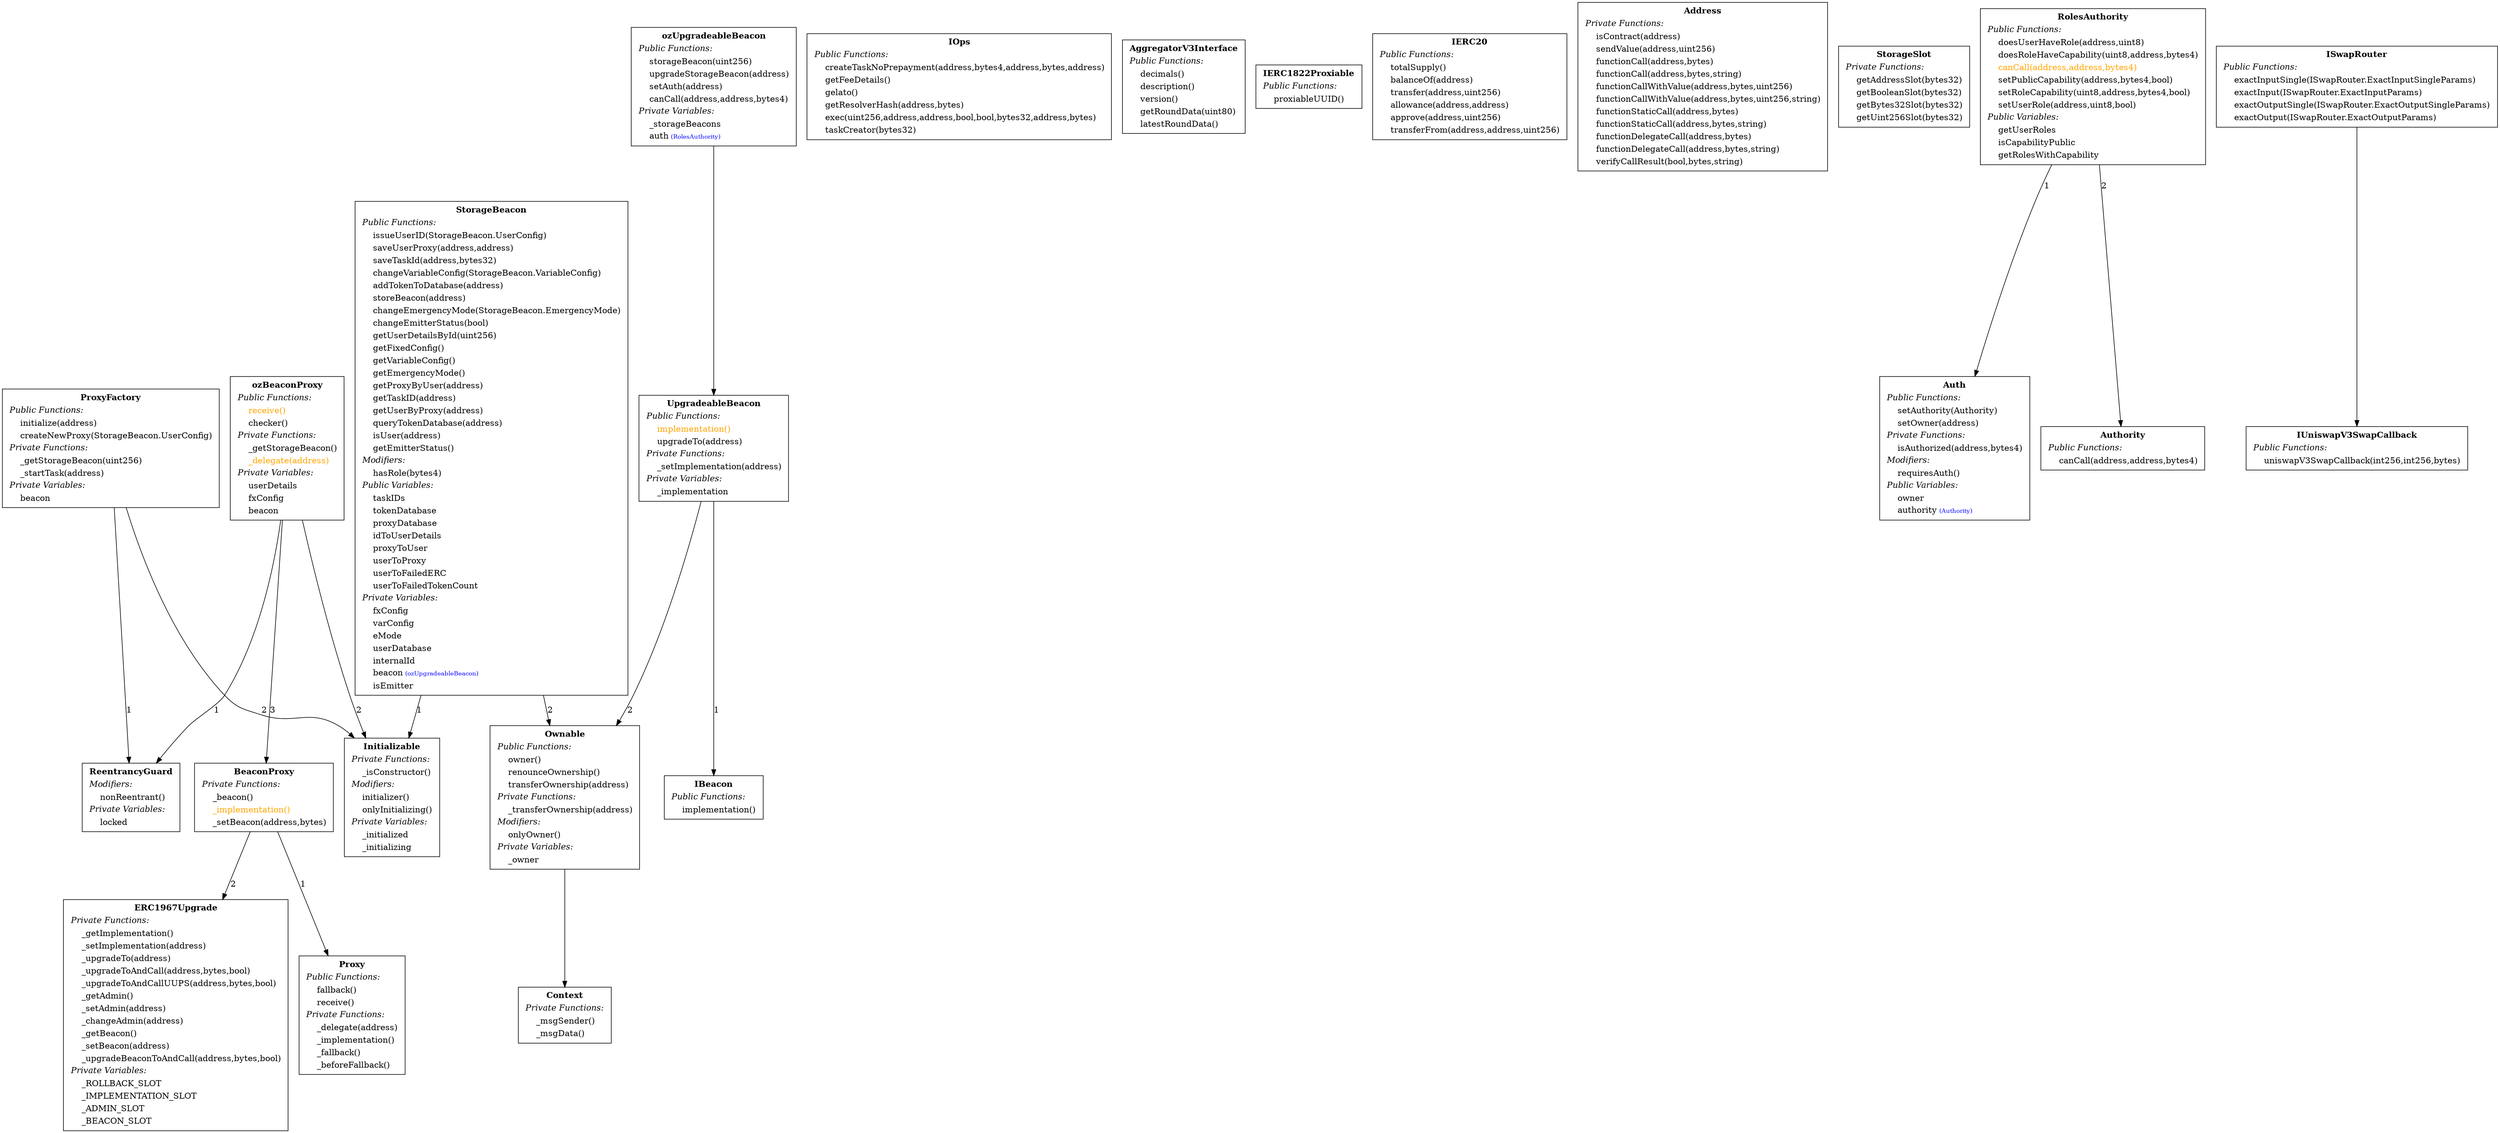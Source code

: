 digraph "" {
ProxyFactory -> ReentrancyGuard [ label="1" ];
ProxyFactory -> Initializable [ label="2" ];
ProxyFactory[shape="box"label=< <TABLE border="0"><TR><TD align="center"><B>ProxyFactory</B></TD></TR><TR><TD align="left"><I>Public Functions:</I></TD></TR><TR><TD align="left">    initialize(address)</TD></TR><TR><TD align="left">    createNewProxy(StorageBeacon.UserConfig)</TD></TR><TR><TD align="left"><I>Private Functions:</I></TD></TR><TR><TD align="left">    _getStorageBeacon(uint256)</TD></TR><TR><TD align="left">    _startTask(address)</TD></TR><TR><TD align="left"><I>Private Variables:</I></TD></TR><TR><TD align="left">    beacon</TD></TR></TABLE> >];

StorageBeacon -> Initializable [ label="1" ];
StorageBeacon -> Ownable [ label="2" ];
StorageBeacon[shape="box"label=< <TABLE border="0"><TR><TD align="center"><B>StorageBeacon</B></TD></TR><TR><TD align="left"><I>Public Functions:</I></TD></TR><TR><TD align="left">    issueUserID(StorageBeacon.UserConfig)</TD></TR><TR><TD align="left">    saveUserProxy(address,address)</TD></TR><TR><TD align="left">    saveTaskId(address,bytes32)</TD></TR><TR><TD align="left">    changeVariableConfig(StorageBeacon.VariableConfig)</TD></TR><TR><TD align="left">    addTokenToDatabase(address)</TD></TR><TR><TD align="left">    storeBeacon(address)</TD></TR><TR><TD align="left">    changeEmergencyMode(StorageBeacon.EmergencyMode)</TD></TR><TR><TD align="left">    changeEmitterStatus(bool)</TD></TR><TR><TD align="left">    getUserDetailsById(uint256)</TD></TR><TR><TD align="left">    getFixedConfig()</TD></TR><TR><TD align="left">    getVariableConfig()</TD></TR><TR><TD align="left">    getEmergencyMode()</TD></TR><TR><TD align="left">    getProxyByUser(address)</TD></TR><TR><TD align="left">    getTaskID(address)</TD></TR><TR><TD align="left">    getUserByProxy(address)</TD></TR><TR><TD align="left">    queryTokenDatabase(address)</TD></TR><TR><TD align="left">    isUser(address)</TD></TR><TR><TD align="left">    getEmitterStatus()</TD></TR><TR><TD align="left"><I>Modifiers:</I></TD></TR><TR><TD align="left">    hasRole(bytes4)</TD></TR><TR><TD align="left"><I>Public Variables:</I></TD></TR><TR><TD align="left">    taskIDs</TD></TR><TR><TD align="left">    tokenDatabase</TD></TR><TR><TD align="left">    proxyDatabase</TD></TR><TR><TD align="left">    idToUserDetails</TD></TR><TR><TD align="left">    proxyToUser</TD></TR><TR><TD align="left">    userToProxy</TD></TR><TR><TD align="left">    userToFailedERC</TD></TR><TR><TD align="left">    userToFailedTokenCount</TD></TR><TR><TD align="left"><I>Private Variables:</I></TD></TR><TR><TD align="left">    fxConfig</TD></TR><TR><TD align="left">    varConfig</TD></TR><TR><TD align="left">    eMode</TD></TR><TR><TD align="left">    userDatabase</TD></TR><TR><TD align="left">    internalId</TD></TR><TR><TD align="left">    beacon<font color="blue" POINT-SIZE="10"> (ozUpgradeableBeacon)</font></TD></TR><TR><TD align="left">    isEmitter</TD></TR></TABLE> >];

ozBeaconProxy -> ReentrancyGuard [ label="1" ];
ozBeaconProxy -> Initializable [ label="2" ];
ozBeaconProxy -> BeaconProxy [ label="3" ];
ozBeaconProxy[shape="box"label=< <TABLE border="0"><TR><TD align="center"><B>ozBeaconProxy</B></TD></TR><TR><TD align="left"><I>Public Functions:</I></TD></TR><TR><TD align="left"><font color="#FFA500">    receive()</font></TD></TR><TR><TD align="left">    checker()</TD></TR><TR><TD align="left"><I>Private Functions:</I></TD></TR><TR><TD align="left">    _getStorageBeacon()</TD></TR><TR><TD align="left"><font color="#FFA500">    _delegate(address)</font></TD></TR><TR><TD align="left"><I>Private Variables:</I></TD></TR><TR><TD align="left">    userDetails</TD></TR><TR><TD align="left">    fxConfig</TD></TR><TR><TD align="left">    beacon</TD></TR></TABLE> >];

ozUpgradeableBeacon -> UpgradeableBeacon;
ozUpgradeableBeacon[shape="box"label=< <TABLE border="0"><TR><TD align="center"><B>ozUpgradeableBeacon</B></TD></TR><TR><TD align="left"><I>Public Functions:</I></TD></TR><TR><TD align="left">    storageBeacon(uint256)</TD></TR><TR><TD align="left">    upgradeStorageBeacon(address)</TD></TR><TR><TD align="left">    setAuth(address)</TD></TR><TR><TD align="left">    canCall(address,address,bytes4)</TD></TR><TR><TD align="left"><I>Private Variables:</I></TD></TR><TR><TD align="left">    _storageBeacons</TD></TR><TR><TD align="left">    auth<font color="blue" POINT-SIZE="10"> (RolesAuthority)</font></TD></TR></TABLE> >];

IOps[shape="box"label=< <TABLE border="0"><TR><TD align="center"><B>IOps</B></TD></TR><TR><TD align="left"><I>Public Functions:</I></TD></TR><TR><TD align="left">    createTaskNoPrepayment(address,bytes4,address,bytes,address)</TD></TR><TR><TD align="left">    getFeeDetails()</TD></TR><TR><TD align="left">    gelato()</TD></TR><TR><TD align="left">    getResolverHash(address,bytes)</TD></TR><TR><TD align="left">    exec(uint256,address,address,bool,bool,bytes32,address,bytes)</TD></TR><TR><TD align="left">    taskCreator(bytes32)</TD></TR></TABLE> >];

AggregatorV3Interface[shape="box"label=< <TABLE border="0"><TR><TD align="center"><B>AggregatorV3Interface</B></TD></TR><TR><TD align="left"><I>Public Functions:</I></TD></TR><TR><TD align="left">    decimals()</TD></TR><TR><TD align="left">    description()</TD></TR><TR><TD align="left">    version()</TD></TR><TR><TD align="left">    getRoundData(uint80)</TD></TR><TR><TD align="left">    latestRoundData()</TD></TR></TABLE> >];

Ownable -> Context;
Ownable[shape="box"label=< <TABLE border="0"><TR><TD align="center"><B>Ownable</B></TD></TR><TR><TD align="left"><I>Public Functions:</I></TD></TR><TR><TD align="left">    owner()</TD></TR><TR><TD align="left">    renounceOwnership()</TD></TR><TR><TD align="left">    transferOwnership(address)</TD></TR><TR><TD align="left"><I>Private Functions:</I></TD></TR><TR><TD align="left">    _transferOwnership(address)</TD></TR><TR><TD align="left"><I>Modifiers:</I></TD></TR><TR><TD align="left">    onlyOwner()</TD></TR><TR><TD align="left"><I>Private Variables:</I></TD></TR><TR><TD align="left">    _owner</TD></TR></TABLE> >];

IERC1822Proxiable[shape="box"label=< <TABLE border="0"><TR><TD align="center"><B>IERC1822Proxiable</B></TD></TR><TR><TD align="left"><I>Public Functions:</I></TD></TR><TR><TD align="left">    proxiableUUID()</TD></TR></TABLE> >];

ERC1967Upgrade[shape="box"label=< <TABLE border="0"><TR><TD align="center"><B>ERC1967Upgrade</B></TD></TR><TR><TD align="left"><I>Private Functions:</I></TD></TR><TR><TD align="left">    _getImplementation()</TD></TR><TR><TD align="left">    _setImplementation(address)</TD></TR><TR><TD align="left">    _upgradeTo(address)</TD></TR><TR><TD align="left">    _upgradeToAndCall(address,bytes,bool)</TD></TR><TR><TD align="left">    _upgradeToAndCallUUPS(address,bytes,bool)</TD></TR><TR><TD align="left">    _getAdmin()</TD></TR><TR><TD align="left">    _setAdmin(address)</TD></TR><TR><TD align="left">    _changeAdmin(address)</TD></TR><TR><TD align="left">    _getBeacon()</TD></TR><TR><TD align="left">    _setBeacon(address)</TD></TR><TR><TD align="left">    _upgradeBeaconToAndCall(address,bytes,bool)</TD></TR><TR><TD align="left"><I>Private Variables:</I></TD></TR><TR><TD align="left">    _ROLLBACK_SLOT</TD></TR><TR><TD align="left">    _IMPLEMENTATION_SLOT</TD></TR><TR><TD align="left">    _ADMIN_SLOT</TD></TR><TR><TD align="left">    _BEACON_SLOT</TD></TR></TABLE> >];

Proxy[shape="box"label=< <TABLE border="0"><TR><TD align="center"><B>Proxy</B></TD></TR><TR><TD align="left"><I>Public Functions:</I></TD></TR><TR><TD align="left">    fallback()</TD></TR><TR><TD align="left">    receive()</TD></TR><TR><TD align="left"><I>Private Functions:</I></TD></TR><TR><TD align="left">    _delegate(address)</TD></TR><TR><TD align="left">    _implementation()</TD></TR><TR><TD align="left">    _fallback()</TD></TR><TR><TD align="left">    _beforeFallback()</TD></TR></TABLE> >];

BeaconProxy -> Proxy [ label="1" ];
BeaconProxy -> ERC1967Upgrade [ label="2" ];
BeaconProxy[shape="box"label=< <TABLE border="0"><TR><TD align="center"><B>BeaconProxy</B></TD></TR><TR><TD align="left"><I>Private Functions:</I></TD></TR><TR><TD align="left">    _beacon()</TD></TR><TR><TD align="left"><font color="#FFA500">    _implementation()</font></TD></TR><TR><TD align="left">    _setBeacon(address,bytes)</TD></TR></TABLE> >];

IBeacon[shape="box"label=< <TABLE border="0"><TR><TD align="center"><B>IBeacon</B></TD></TR><TR><TD align="left"><I>Public Functions:</I></TD></TR><TR><TD align="left">    implementation()</TD></TR></TABLE> >];

UpgradeableBeacon -> IBeacon [ label="1" ];
UpgradeableBeacon -> Ownable [ label="2" ];
UpgradeableBeacon[shape="box"label=< <TABLE border="0"><TR><TD align="center"><B>UpgradeableBeacon</B></TD></TR><TR><TD align="left"><I>Public Functions:</I></TD></TR><TR><TD align="left"><font color="#FFA500">    implementation()</font></TD></TR><TR><TD align="left">    upgradeTo(address)</TD></TR><TR><TD align="left"><I>Private Functions:</I></TD></TR><TR><TD align="left">    _setImplementation(address)</TD></TR><TR><TD align="left"><I>Private Variables:</I></TD></TR><TR><TD align="left">    _implementation</TD></TR></TABLE> >];

Initializable[shape="box"label=< <TABLE border="0"><TR><TD align="center"><B>Initializable</B></TD></TR><TR><TD align="left"><I>Private Functions:</I></TD></TR><TR><TD align="left">    _isConstructor()</TD></TR><TR><TD align="left"><I>Modifiers:</I></TD></TR><TR><TD align="left">    initializer()</TD></TR><TR><TD align="left">    onlyInitializing()</TD></TR><TR><TD align="left"><I>Private Variables:</I></TD></TR><TR><TD align="left">    _initialized</TD></TR><TR><TD align="left">    _initializing</TD></TR></TABLE> >];

IERC20[shape="box"label=< <TABLE border="0"><TR><TD align="center"><B>IERC20</B></TD></TR><TR><TD align="left"><I>Public Functions:</I></TD></TR><TR><TD align="left">    totalSupply()</TD></TR><TR><TD align="left">    balanceOf(address)</TD></TR><TR><TD align="left">    transfer(address,uint256)</TD></TR><TR><TD align="left">    allowance(address,address)</TD></TR><TR><TD align="left">    approve(address,uint256)</TD></TR><TR><TD align="left">    transferFrom(address,address,uint256)</TD></TR></TABLE> >];

Address[shape="box"label=< <TABLE border="0"><TR><TD align="center"><B>Address</B></TD></TR><TR><TD align="left"><I>Private Functions:</I></TD></TR><TR><TD align="left">    isContract(address)</TD></TR><TR><TD align="left">    sendValue(address,uint256)</TD></TR><TR><TD align="left">    functionCall(address,bytes)</TD></TR><TR><TD align="left">    functionCall(address,bytes,string)</TD></TR><TR><TD align="left">    functionCallWithValue(address,bytes,uint256)</TD></TR><TR><TD align="left">    functionCallWithValue(address,bytes,uint256,string)</TD></TR><TR><TD align="left">    functionStaticCall(address,bytes)</TD></TR><TR><TD align="left">    functionStaticCall(address,bytes,string)</TD></TR><TR><TD align="left">    functionDelegateCall(address,bytes)</TD></TR><TR><TD align="left">    functionDelegateCall(address,bytes,string)</TD></TR><TR><TD align="left">    verifyCallResult(bool,bytes,string)</TD></TR></TABLE> >];

Context[shape="box"label=< <TABLE border="0"><TR><TD align="center"><B>Context</B></TD></TR><TR><TD align="left"><I>Private Functions:</I></TD></TR><TR><TD align="left">    _msgSender()</TD></TR><TR><TD align="left">    _msgData()</TD></TR></TABLE> >];

StorageSlot[shape="box"label=< <TABLE border="0"><TR><TD align="center"><B>StorageSlot</B></TD></TR><TR><TD align="left"><I>Private Functions:</I></TD></TR><TR><TD align="left">    getAddressSlot(bytes32)</TD></TR><TR><TD align="left">    getBooleanSlot(bytes32)</TD></TR><TR><TD align="left">    getBytes32Slot(bytes32)</TD></TR><TR><TD align="left">    getUint256Slot(bytes32)</TD></TR></TABLE> >];

Auth[shape="box"label=< <TABLE border="0"><TR><TD align="center"><B>Auth</B></TD></TR><TR><TD align="left"><I>Public Functions:</I></TD></TR><TR><TD align="left">    setAuthority(Authority)</TD></TR><TR><TD align="left">    setOwner(address)</TD></TR><TR><TD align="left"><I>Private Functions:</I></TD></TR><TR><TD align="left">    isAuthorized(address,bytes4)</TD></TR><TR><TD align="left"><I>Modifiers:</I></TD></TR><TR><TD align="left">    requiresAuth()</TD></TR><TR><TD align="left"><I>Public Variables:</I></TD></TR><TR><TD align="left">    owner</TD></TR><TR><TD align="left">    authority<font color="blue" POINT-SIZE="10"> (Authority)</font></TD></TR></TABLE> >];

Authority[shape="box"label=< <TABLE border="0"><TR><TD align="center"><B>Authority</B></TD></TR><TR><TD align="left"><I>Public Functions:</I></TD></TR><TR><TD align="left">    canCall(address,address,bytes4)</TD></TR></TABLE> >];

RolesAuthority -> Auth [ label="1" ];
RolesAuthority -> Authority [ label="2" ];
RolesAuthority[shape="box"label=< <TABLE border="0"><TR><TD align="center"><B>RolesAuthority</B></TD></TR><TR><TD align="left"><I>Public Functions:</I></TD></TR><TR><TD align="left">    doesUserHaveRole(address,uint8)</TD></TR><TR><TD align="left">    doesRoleHaveCapability(uint8,address,bytes4)</TD></TR><TR><TD align="left"><font color="#FFA500">    canCall(address,address,bytes4)</font></TD></TR><TR><TD align="left">    setPublicCapability(address,bytes4,bool)</TD></TR><TR><TD align="left">    setRoleCapability(uint8,address,bytes4,bool)</TD></TR><TR><TD align="left">    setUserRole(address,uint8,bool)</TD></TR><TR><TD align="left"><I>Public Variables:</I></TD></TR><TR><TD align="left">    getUserRoles</TD></TR><TR><TD align="left">    isCapabilityPublic</TD></TR><TR><TD align="left">    getRolesWithCapability</TD></TR></TABLE> >];

ReentrancyGuard[shape="box"label=< <TABLE border="0"><TR><TD align="center"><B>ReentrancyGuard</B></TD></TR><TR><TD align="left"><I>Modifiers:</I></TD></TR><TR><TD align="left">    nonReentrant()</TD></TR><TR><TD align="left"><I>Private Variables:</I></TD></TR><TR><TD align="left">    locked</TD></TR></TABLE> >];

IUniswapV3SwapCallback[shape="box"label=< <TABLE border="0"><TR><TD align="center"><B>IUniswapV3SwapCallback</B></TD></TR><TR><TD align="left"><I>Public Functions:</I></TD></TR><TR><TD align="left">    uniswapV3SwapCallback(int256,int256,bytes)</TD></TR></TABLE> >];

ISwapRouter -> IUniswapV3SwapCallback;
ISwapRouter[shape="box"label=< <TABLE border="0"><TR><TD align="center"><B>ISwapRouter</B></TD></TR><TR><TD align="left"><I>Public Functions:</I></TD></TR><TR><TD align="left">    exactInputSingle(ISwapRouter.ExactInputSingleParams)</TD></TR><TR><TD align="left">    exactInput(ISwapRouter.ExactInputParams)</TD></TR><TR><TD align="left">    exactOutputSingle(ISwapRouter.ExactOutputSingleParams)</TD></TR><TR><TD align="left">    exactOutput(ISwapRouter.ExactOutputParams)</TD></TR></TABLE> >];

}